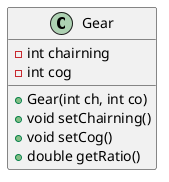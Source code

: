 @startuml
class Gear{
- int chairning
- int cog
+ Gear(int ch, int co)
+ void setChairning()
+ void setCog()
+ double getRatio()
}
@enduml